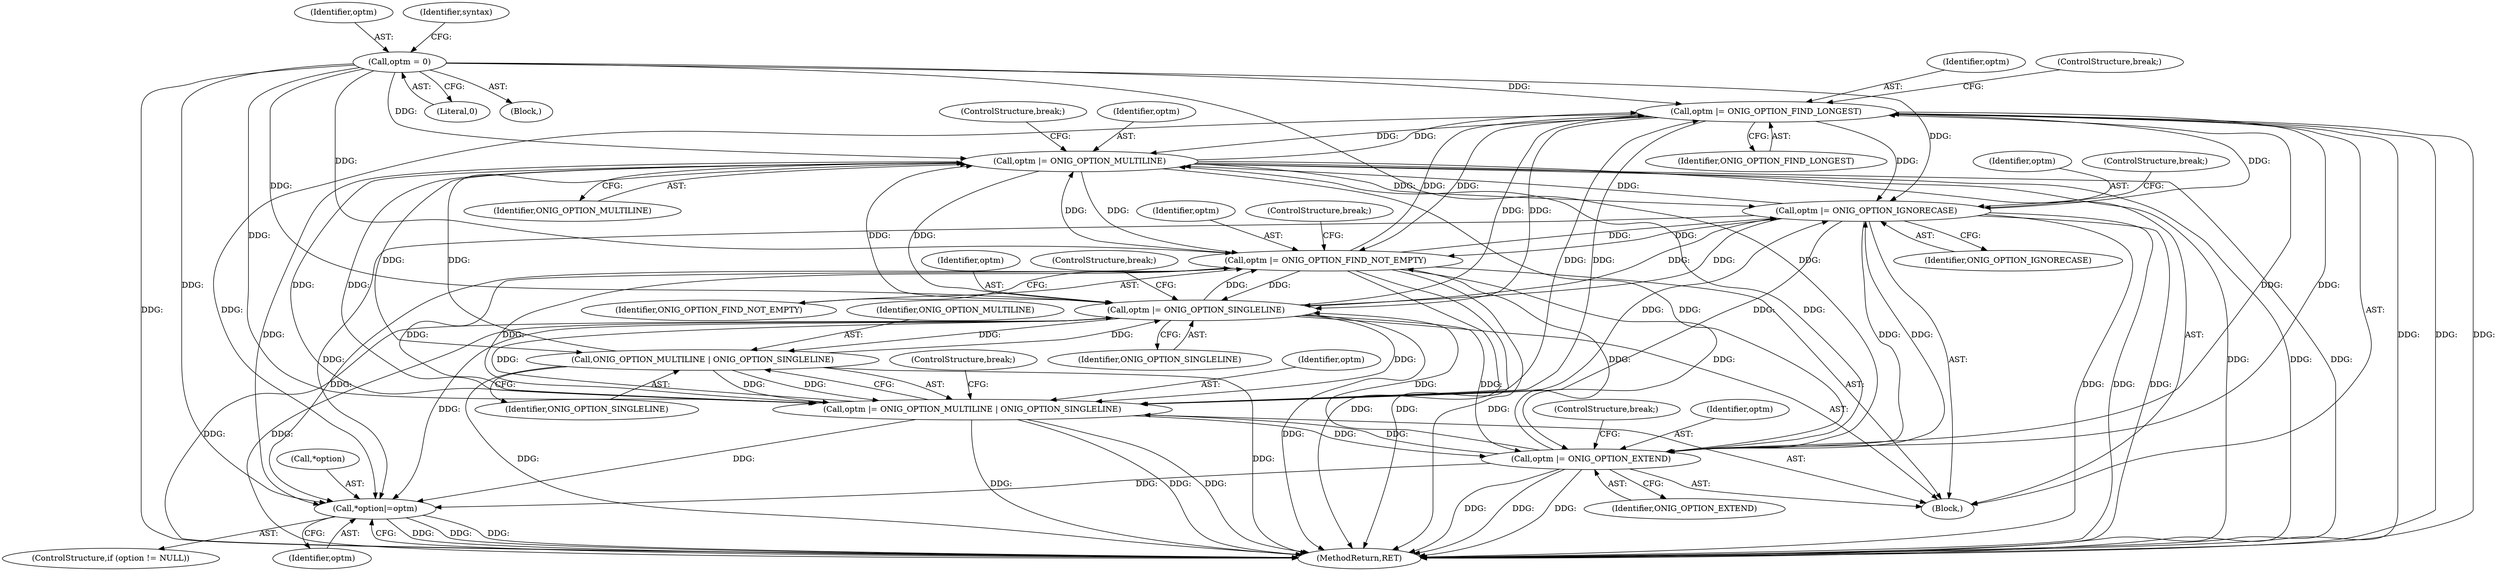 digraph "1_php-src_5b597a2e5b28e2d5a52fc1be13f425f08f47cb62?w=1_4@del" {
"1000240" [label="(Call,*option|=optm)"];
"1000167" [label="(Call,optm |= ONIG_OPTION_FIND_LONGEST)"];
"1000150" [label="(Call,optm |= ONIG_OPTION_MULTILINE)"];
"1000140" [label="(Call,optm |= ONIG_OPTION_IGNORECASE)"];
"1000172" [label="(Call,optm |= ONIG_OPTION_FIND_NOT_EMPTY)"];
"1000155" [label="(Call,optm |= ONIG_OPTION_SINGLELINE)"];
"1000145" [label="(Call,optm |= ONIG_OPTION_EXTEND)"];
"1000110" [label="(Call,optm = 0)"];
"1000160" [label="(Call,optm |= ONIG_OPTION_MULTILINE | ONIG_OPTION_SINGLELINE)"];
"1000162" [label="(Call,ONIG_OPTION_MULTILINE | ONIG_OPTION_SINGLELINE)"];
"1000111" [label="(Identifier,optm)"];
"1000145" [label="(Call,optm |= ONIG_OPTION_EXTEND)"];
"1000173" [label="(Identifier,optm)"];
"1000110" [label="(Call,optm = 0)"];
"1000112" [label="(Literal,0)"];
"1000115" [label="(Identifier,syntax)"];
"1000169" [label="(Identifier,ONIG_OPTION_FIND_LONGEST)"];
"1000163" [label="(Identifier,ONIG_OPTION_MULTILINE)"];
"1000165" [label="(ControlStructure,break;)"];
"1000170" [label="(ControlStructure,break;)"];
"1000168" [label="(Identifier,optm)"];
"1000162" [label="(Call,ONIG_OPTION_MULTILINE | ONIG_OPTION_SINGLELINE)"];
"1000138" [label="(Block,)"];
"1000106" [label="(Block,)"];
"1000172" [label="(Call,optm |= ONIG_OPTION_FIND_NOT_EMPTY)"];
"1000153" [label="(ControlStructure,break;)"];
"1000150" [label="(Call,optm |= ONIG_OPTION_MULTILINE)"];
"1000175" [label="(ControlStructure,break;)"];
"1000160" [label="(Call,optm |= ONIG_OPTION_MULTILINE | ONIG_OPTION_SINGLELINE)"];
"1000140" [label="(Call,optm |= ONIG_OPTION_IGNORECASE)"];
"1000151" [label="(Identifier,optm)"];
"1000164" [label="(Identifier,ONIG_OPTION_SINGLELINE)"];
"1000147" [label="(Identifier,ONIG_OPTION_EXTEND)"];
"1000161" [label="(Identifier,optm)"];
"1000156" [label="(Identifier,optm)"];
"1000167" [label="(Call,optm |= ONIG_OPTION_FIND_LONGEST)"];
"1000240" [label="(Call,*option|=optm)"];
"1000141" [label="(Identifier,optm)"];
"1000236" [label="(ControlStructure,if (option != NULL))"];
"1000142" [label="(Identifier,ONIG_OPTION_IGNORECASE)"];
"1000243" [label="(Identifier,optm)"];
"1000152" [label="(Identifier,ONIG_OPTION_MULTILINE)"];
"1000244" [label="(MethodReturn,RET)"];
"1000241" [label="(Call,*option)"];
"1000148" [label="(ControlStructure,break;)"];
"1000146" [label="(Identifier,optm)"];
"1000157" [label="(Identifier,ONIG_OPTION_SINGLELINE)"];
"1000174" [label="(Identifier,ONIG_OPTION_FIND_NOT_EMPTY)"];
"1000155" [label="(Call,optm |= ONIG_OPTION_SINGLELINE)"];
"1000143" [label="(ControlStructure,break;)"];
"1000158" [label="(ControlStructure,break;)"];
"1000240" -> "1000236"  [label="AST: "];
"1000240" -> "1000243"  [label="CFG: "];
"1000241" -> "1000240"  [label="AST: "];
"1000243" -> "1000240"  [label="AST: "];
"1000244" -> "1000240"  [label="CFG: "];
"1000240" -> "1000244"  [label="DDG: "];
"1000240" -> "1000244"  [label="DDG: "];
"1000240" -> "1000244"  [label="DDG: "];
"1000167" -> "1000240"  [label="DDG: "];
"1000150" -> "1000240"  [label="DDG: "];
"1000140" -> "1000240"  [label="DDG: "];
"1000172" -> "1000240"  [label="DDG: "];
"1000155" -> "1000240"  [label="DDG: "];
"1000145" -> "1000240"  [label="DDG: "];
"1000110" -> "1000240"  [label="DDG: "];
"1000160" -> "1000240"  [label="DDG: "];
"1000167" -> "1000138"  [label="AST: "];
"1000167" -> "1000169"  [label="CFG: "];
"1000168" -> "1000167"  [label="AST: "];
"1000169" -> "1000167"  [label="AST: "];
"1000170" -> "1000167"  [label="CFG: "];
"1000167" -> "1000244"  [label="DDG: "];
"1000167" -> "1000244"  [label="DDG: "];
"1000167" -> "1000244"  [label="DDG: "];
"1000167" -> "1000140"  [label="DDG: "];
"1000167" -> "1000145"  [label="DDG: "];
"1000167" -> "1000150"  [label="DDG: "];
"1000167" -> "1000155"  [label="DDG: "];
"1000167" -> "1000160"  [label="DDG: "];
"1000150" -> "1000167"  [label="DDG: "];
"1000140" -> "1000167"  [label="DDG: "];
"1000172" -> "1000167"  [label="DDG: "];
"1000155" -> "1000167"  [label="DDG: "];
"1000145" -> "1000167"  [label="DDG: "];
"1000110" -> "1000167"  [label="DDG: "];
"1000160" -> "1000167"  [label="DDG: "];
"1000167" -> "1000172"  [label="DDG: "];
"1000150" -> "1000138"  [label="AST: "];
"1000150" -> "1000152"  [label="CFG: "];
"1000151" -> "1000150"  [label="AST: "];
"1000152" -> "1000150"  [label="AST: "];
"1000153" -> "1000150"  [label="CFG: "];
"1000150" -> "1000244"  [label="DDG: "];
"1000150" -> "1000244"  [label="DDG: "];
"1000150" -> "1000244"  [label="DDG: "];
"1000150" -> "1000140"  [label="DDG: "];
"1000150" -> "1000145"  [label="DDG: "];
"1000140" -> "1000150"  [label="DDG: "];
"1000172" -> "1000150"  [label="DDG: "];
"1000155" -> "1000150"  [label="DDG: "];
"1000145" -> "1000150"  [label="DDG: "];
"1000110" -> "1000150"  [label="DDG: "];
"1000160" -> "1000150"  [label="DDG: "];
"1000162" -> "1000150"  [label="DDG: "];
"1000150" -> "1000155"  [label="DDG: "];
"1000150" -> "1000160"  [label="DDG: "];
"1000150" -> "1000162"  [label="DDG: "];
"1000150" -> "1000172"  [label="DDG: "];
"1000140" -> "1000138"  [label="AST: "];
"1000140" -> "1000142"  [label="CFG: "];
"1000141" -> "1000140"  [label="AST: "];
"1000142" -> "1000140"  [label="AST: "];
"1000143" -> "1000140"  [label="CFG: "];
"1000140" -> "1000244"  [label="DDG: "];
"1000140" -> "1000244"  [label="DDG: "];
"1000140" -> "1000244"  [label="DDG: "];
"1000172" -> "1000140"  [label="DDG: "];
"1000155" -> "1000140"  [label="DDG: "];
"1000145" -> "1000140"  [label="DDG: "];
"1000110" -> "1000140"  [label="DDG: "];
"1000160" -> "1000140"  [label="DDG: "];
"1000140" -> "1000145"  [label="DDG: "];
"1000140" -> "1000155"  [label="DDG: "];
"1000140" -> "1000160"  [label="DDG: "];
"1000140" -> "1000172"  [label="DDG: "];
"1000172" -> "1000138"  [label="AST: "];
"1000172" -> "1000174"  [label="CFG: "];
"1000173" -> "1000172"  [label="AST: "];
"1000174" -> "1000172"  [label="AST: "];
"1000175" -> "1000172"  [label="CFG: "];
"1000172" -> "1000244"  [label="DDG: "];
"1000172" -> "1000244"  [label="DDG: "];
"1000172" -> "1000244"  [label="DDG: "];
"1000172" -> "1000145"  [label="DDG: "];
"1000172" -> "1000155"  [label="DDG: "];
"1000172" -> "1000160"  [label="DDG: "];
"1000155" -> "1000172"  [label="DDG: "];
"1000145" -> "1000172"  [label="DDG: "];
"1000110" -> "1000172"  [label="DDG: "];
"1000160" -> "1000172"  [label="DDG: "];
"1000155" -> "1000138"  [label="AST: "];
"1000155" -> "1000157"  [label="CFG: "];
"1000156" -> "1000155"  [label="AST: "];
"1000157" -> "1000155"  [label="AST: "];
"1000158" -> "1000155"  [label="CFG: "];
"1000155" -> "1000244"  [label="DDG: "];
"1000155" -> "1000244"  [label="DDG: "];
"1000155" -> "1000244"  [label="DDG: "];
"1000155" -> "1000145"  [label="DDG: "];
"1000145" -> "1000155"  [label="DDG: "];
"1000110" -> "1000155"  [label="DDG: "];
"1000160" -> "1000155"  [label="DDG: "];
"1000162" -> "1000155"  [label="DDG: "];
"1000155" -> "1000160"  [label="DDG: "];
"1000155" -> "1000162"  [label="DDG: "];
"1000145" -> "1000138"  [label="AST: "];
"1000145" -> "1000147"  [label="CFG: "];
"1000146" -> "1000145"  [label="AST: "];
"1000147" -> "1000145"  [label="AST: "];
"1000148" -> "1000145"  [label="CFG: "];
"1000145" -> "1000244"  [label="DDG: "];
"1000145" -> "1000244"  [label="DDG: "];
"1000145" -> "1000244"  [label="DDG: "];
"1000110" -> "1000145"  [label="DDG: "];
"1000160" -> "1000145"  [label="DDG: "];
"1000145" -> "1000160"  [label="DDG: "];
"1000110" -> "1000106"  [label="AST: "];
"1000110" -> "1000112"  [label="CFG: "];
"1000111" -> "1000110"  [label="AST: "];
"1000112" -> "1000110"  [label="AST: "];
"1000115" -> "1000110"  [label="CFG: "];
"1000110" -> "1000244"  [label="DDG: "];
"1000110" -> "1000160"  [label="DDG: "];
"1000160" -> "1000138"  [label="AST: "];
"1000160" -> "1000162"  [label="CFG: "];
"1000161" -> "1000160"  [label="AST: "];
"1000162" -> "1000160"  [label="AST: "];
"1000165" -> "1000160"  [label="CFG: "];
"1000160" -> "1000244"  [label="DDG: "];
"1000160" -> "1000244"  [label="DDG: "];
"1000160" -> "1000244"  [label="DDG: "];
"1000162" -> "1000160"  [label="DDG: "];
"1000162" -> "1000160"  [label="DDG: "];
"1000162" -> "1000164"  [label="CFG: "];
"1000163" -> "1000162"  [label="AST: "];
"1000164" -> "1000162"  [label="AST: "];
"1000162" -> "1000244"  [label="DDG: "];
"1000162" -> "1000244"  [label="DDG: "];
}
